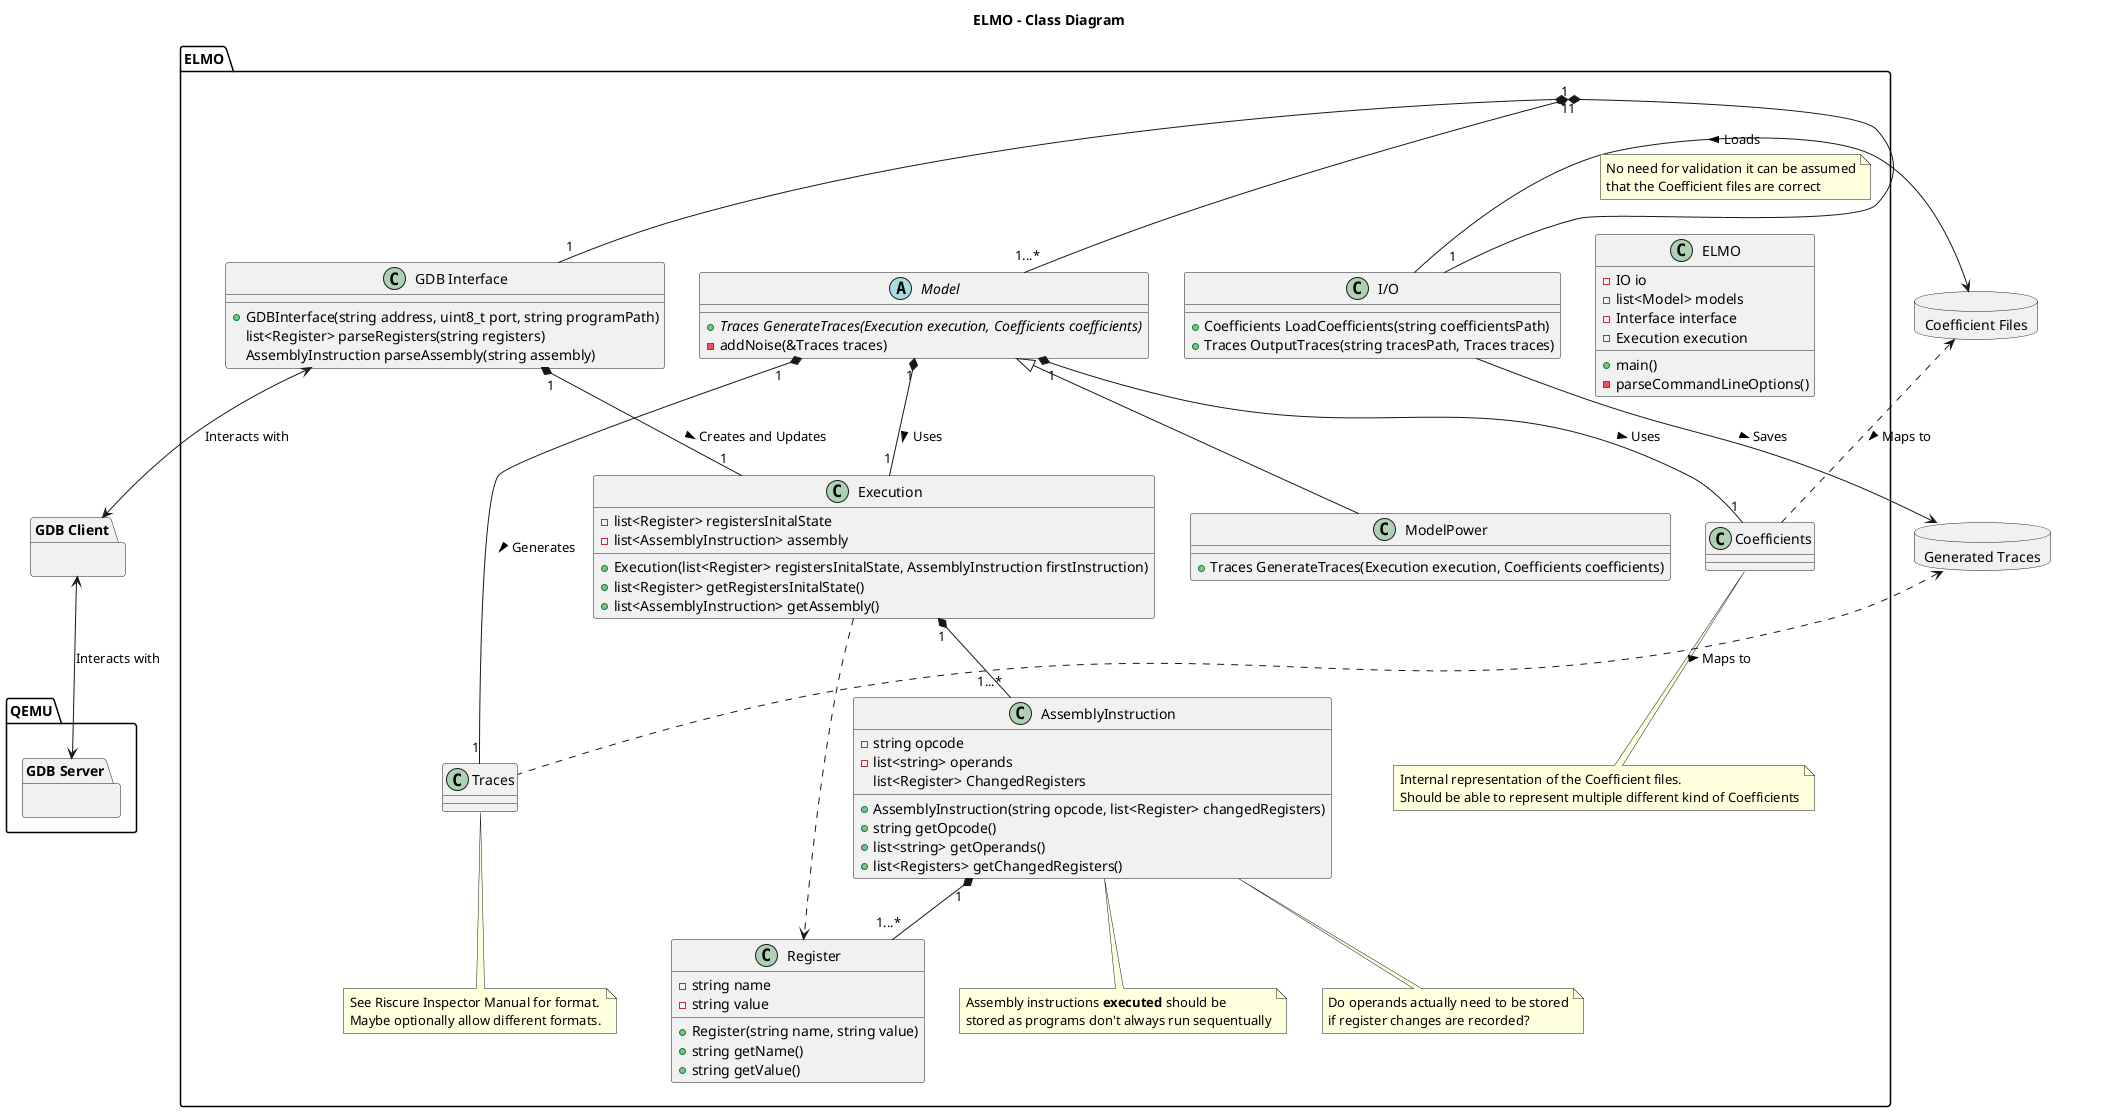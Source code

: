 @startuml

title ELMO - Class Diagram

package ELMO {
    class ELMO {
    -IO io
    -list<Model> models
    -Interface interface
    -Execution execution
    +main()
    -parseCommandLineOptions()
    }

    class "I/O" as IO {
    +Coefficients LoadCoefficients(string coefficientsPath)
    +Traces OutputTraces(string tracesPath, Traces traces)
    }

    class "GDB Interface" {
        +GDBInterface(string address, uint8_t port, string programPath)
        list<Register> parseRegisters(string registers)
        AssemblyInstruction parseAssembly(string assembly)
    }

    abstract class "Model" {
    +{abstract} Traces GenerateTraces(Execution execution, Coefficients coefficients)
    -addNoise(&Traces traces)
    }

    class ModelPower {
    +Traces GenerateTraces(Execution execution, Coefficients coefficients)
    }

    class Execution {
        -list<Register> registersInitalState
        -list<AssemblyInstruction> assembly
        +Execution(list<Register> registersInitalState, AssemblyInstruction firstInstruction)
        +list<Register> getRegistersInitalState()
        +list<AssemblyInstruction> getAssembly()
    }

    class AssemblyInstruction {
        -string opcode
        -list<string> operands
        list<Register> ChangedRegisters
        +AssemblyInstruction(string opcode, list<Register> changedRegisters)
        +string getOpcode()
        +list<string> getOperands()
        +list<Registers> getChangedRegisters()
    }
    note bottom of AssemblyInstruction
        Do operands actually need to be stored
        if register changes are recorded?
    end note
    note bottom of AssemblyInstruction
        Assembly instructions <b>executed</b> should be
        stored as programs don't always run sequentually
    end note

    class Register {
        -string name
        -string value
        +Register(string name, string value)
        +string getName()
        +string getValue()
    }

    class "Traces" {
    }
    note bottom of Traces
        See Riscure Inspector Manual for format.
        Maybe optionally allow different formats.
    end note

    class "Coefficients" {
    }
    note bottom of Coefficients
        Internal representation of the Coefficient files.
        Should be able to represent multiple different kind of Coefficients
    end note
}

package "GDB Client" {
}

package QEMU {
    package "GDB Server" {
    }
}

package "Coefficient Files" <<Database>> {
}

package "Generated Traces" <<Database>> {
}

Model <|-- ModelPower

ELMO "1"*-- "1" IO
ELMO "1"*-- "1" "GDB Interface"
ELMO "1"*--"1...*" Model

Model "1"*--"1" Coefficients : Uses >
Model "1"*--"1" Execution : Uses >
Model "1"*---"1" Traces : Generates >

"GDB Interface" <--> "GDB Client" : Interacts with
"GDB Client" <--> "GDB Server" : Interacts with

"GDB Interface" "1"*--"1" Execution : Creates and Updates >
"Execution" "1"*--"1...*" AssemblyInstruction

AssemblyInstruction "1"*--"1...*" Register
Execution ..> Register

IO --> "Coefficient Files" : Loads <
note on link
    No need for validation it can be assumed
    that the Coefficient files are correct
end note
IO --> "Generated Traces" : Saves >

"Coefficient Files" <.. Coefficients : Maps to >
"Generated Traces" <.. Traces : Maps to <

"Generated Traces" -[hidden]- ELMO
"Coefficient Files" -[hidden]- ELMO
Traces -[hidden]- ELMO

@enduml

